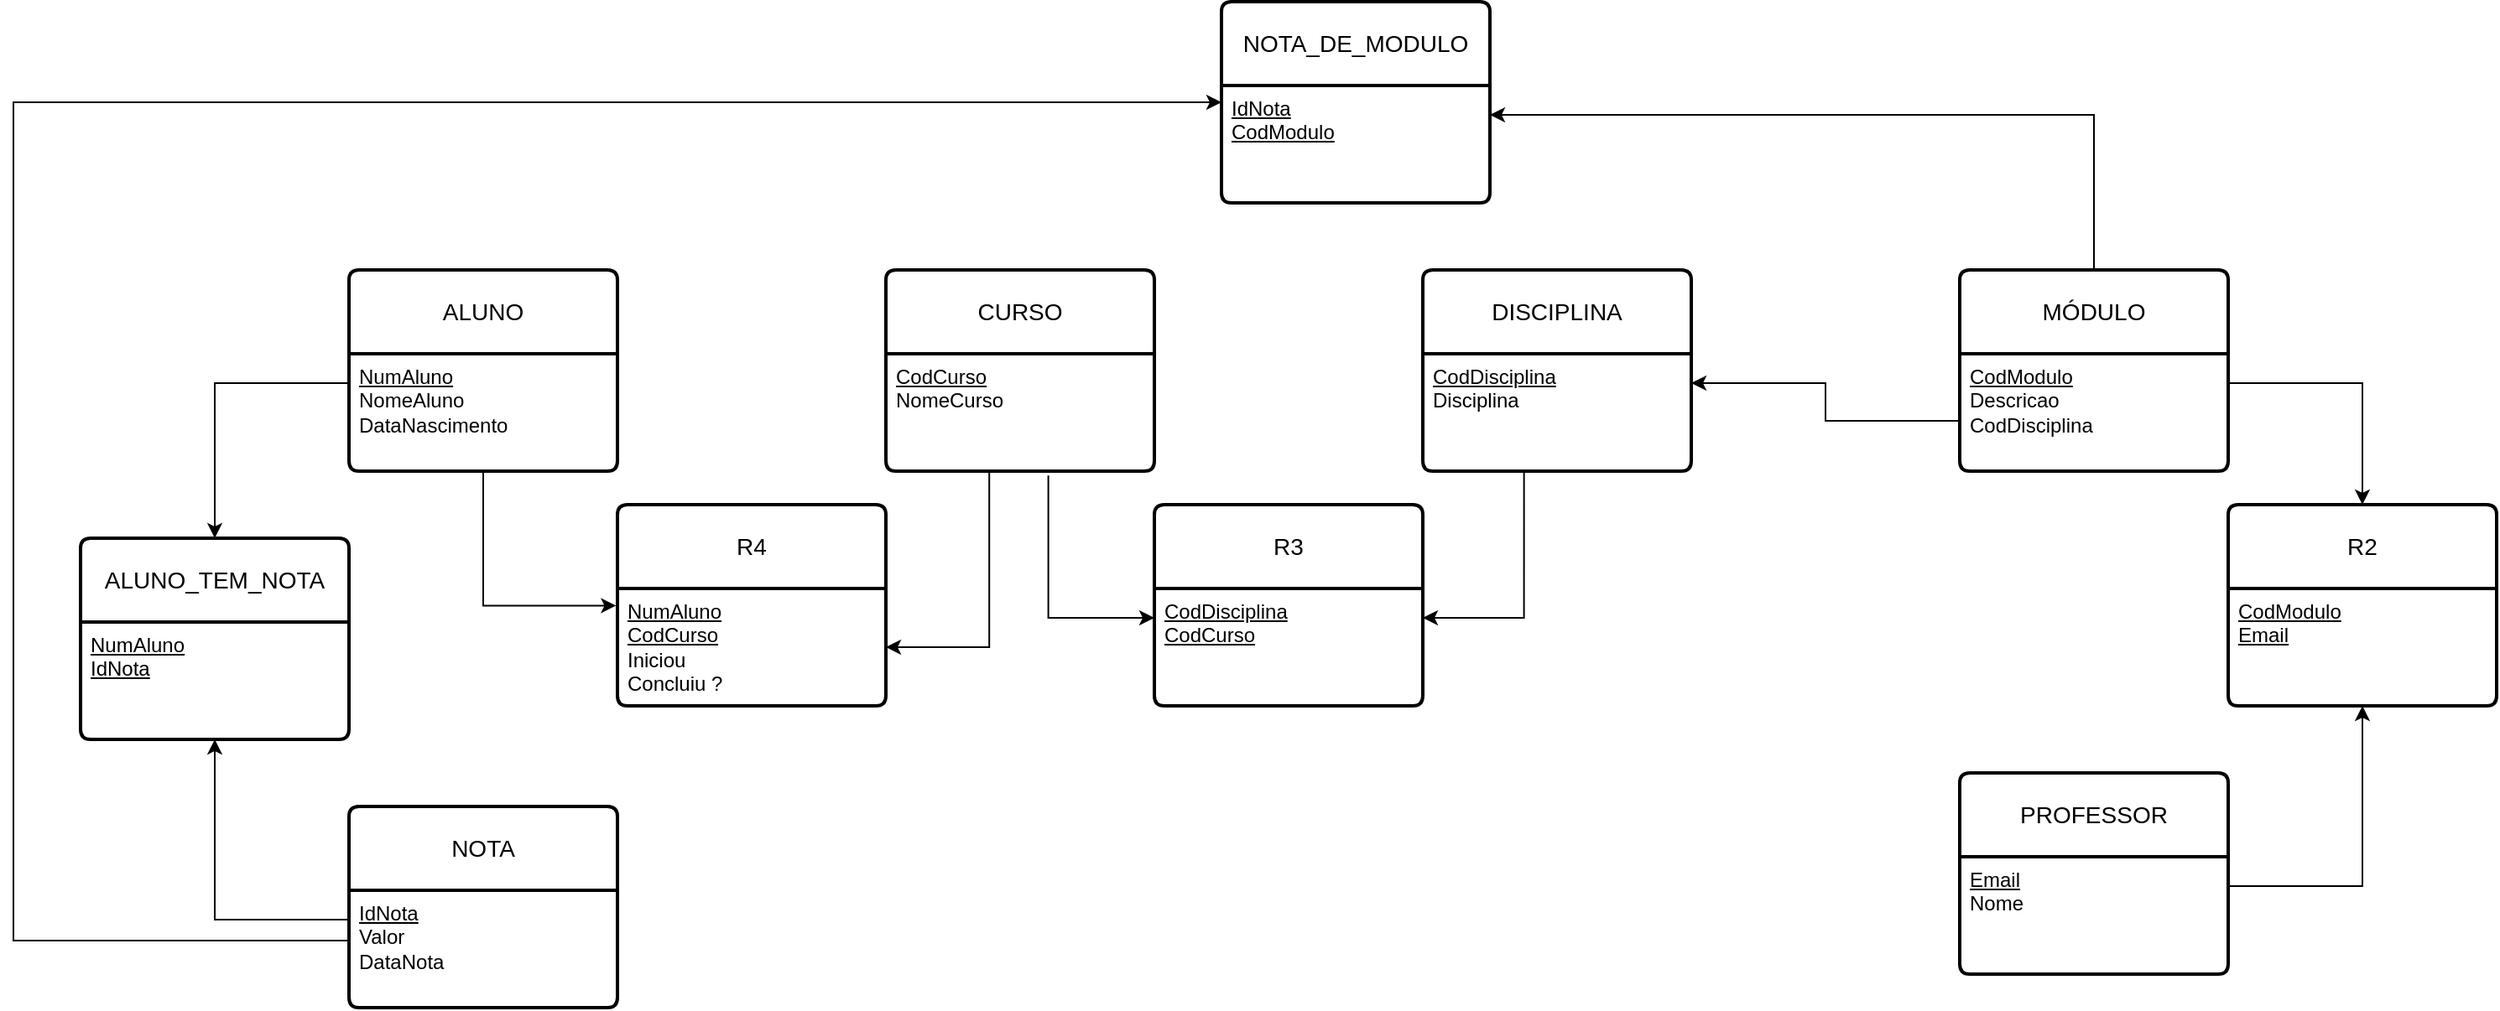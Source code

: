 <mxfile version="28.2.7">
  <diagram name="Página-1" id="mlwEB4e_-GYOSPZi37gQ">
    <mxGraphModel dx="2013" dy="1924" grid="1" gridSize="10" guides="1" tooltips="1" connect="1" arrows="1" fold="1" page="1" pageScale="1" pageWidth="827" pageHeight="1169" math="0" shadow="0">
      <root>
        <mxCell id="0" />
        <mxCell id="1" parent="0" />
        <mxCell id="cuhyfVlYK678dZtKNG9p-2" value="ALUNO" style="swimlane;childLayout=stackLayout;horizontal=1;startSize=50;horizontalStack=0;rounded=1;fontSize=14;fontStyle=0;strokeWidth=2;resizeParent=0;resizeLast=1;shadow=0;dashed=0;align=center;arcSize=4;whiteSpace=wrap;html=1;" parent="1" vertex="1">
          <mxGeometry x="-240" y="40" width="160" height="120" as="geometry" />
        </mxCell>
        <mxCell id="cuhyfVlYK678dZtKNG9p-3" value="&lt;u&gt;NumAluno&lt;/u&gt;&lt;div&gt;NomeAluno&lt;/div&gt;&lt;div&gt;DataNascimento&lt;/div&gt;" style="align=left;strokeColor=none;fillColor=none;spacingLeft=4;spacingRight=4;fontSize=12;verticalAlign=top;resizable=0;rotatable=0;part=1;html=1;whiteSpace=wrap;" parent="cuhyfVlYK678dZtKNG9p-2" vertex="1">
          <mxGeometry y="50" width="160" height="70" as="geometry" />
        </mxCell>
        <mxCell id="cuhyfVlYK678dZtKNG9p-4" value="CURSO" style="swimlane;childLayout=stackLayout;horizontal=1;startSize=50;horizontalStack=0;rounded=1;fontSize=14;fontStyle=0;strokeWidth=2;resizeParent=0;resizeLast=1;shadow=0;dashed=0;align=center;arcSize=4;whiteSpace=wrap;html=1;" parent="1" vertex="1">
          <mxGeometry x="80" y="40" width="160" height="120" as="geometry" />
        </mxCell>
        <mxCell id="cuhyfVlYK678dZtKNG9p-5" value="&lt;u&gt;CodCurso&lt;/u&gt;&lt;div&gt;NomeCurso&lt;/div&gt;&lt;div&gt;&lt;br&gt;&lt;/div&gt;" style="align=left;strokeColor=none;fillColor=none;spacingLeft=4;spacingRight=4;fontSize=12;verticalAlign=top;resizable=0;rotatable=0;part=1;html=1;whiteSpace=wrap;" parent="cuhyfVlYK678dZtKNG9p-4" vertex="1">
          <mxGeometry y="50" width="160" height="70" as="geometry" />
        </mxCell>
        <mxCell id="cuhyfVlYK678dZtKNG9p-6" value="DISCIPLINA" style="swimlane;childLayout=stackLayout;horizontal=1;startSize=50;horizontalStack=0;rounded=1;fontSize=14;fontStyle=0;strokeWidth=2;resizeParent=0;resizeLast=1;shadow=0;dashed=0;align=center;arcSize=4;whiteSpace=wrap;html=1;" parent="1" vertex="1">
          <mxGeometry x="400" y="40" width="160" height="120" as="geometry" />
        </mxCell>
        <mxCell id="cuhyfVlYK678dZtKNG9p-7" value="&lt;div&gt;&lt;u&gt;CodDisciplina&lt;/u&gt;&lt;/div&gt;&lt;div&gt;Disciplina&lt;/div&gt;" style="align=left;strokeColor=none;fillColor=none;spacingLeft=4;spacingRight=4;fontSize=12;verticalAlign=top;resizable=0;rotatable=0;part=1;html=1;whiteSpace=wrap;" parent="cuhyfVlYK678dZtKNG9p-6" vertex="1">
          <mxGeometry y="50" width="160" height="70" as="geometry" />
        </mxCell>
        <mxCell id="cuhyfVlYK678dZtKNG9p-98" style="edgeStyle=orthogonalEdgeStyle;rounded=0;orthogonalLoop=1;jettySize=auto;html=1;exitX=0.5;exitY=0;exitDx=0;exitDy=0;entryX=1;entryY=0.25;entryDx=0;entryDy=0;" parent="1" source="cuhyfVlYK678dZtKNG9p-8" target="cuhyfVlYK678dZtKNG9p-95" edge="1">
          <mxGeometry relative="1" as="geometry" />
        </mxCell>
        <mxCell id="cuhyfVlYK678dZtKNG9p-8" value="MÓDULO" style="swimlane;childLayout=stackLayout;horizontal=1;startSize=50;horizontalStack=0;rounded=1;fontSize=14;fontStyle=0;strokeWidth=2;resizeParent=0;resizeLast=1;shadow=0;dashed=0;align=center;arcSize=4;whiteSpace=wrap;html=1;" parent="1" vertex="1">
          <mxGeometry x="720" y="40" width="160" height="120" as="geometry" />
        </mxCell>
        <mxCell id="cuhyfVlYK678dZtKNG9p-9" value="&lt;u&gt;CodModulo&lt;/u&gt;&lt;div&gt;Descricao&lt;/div&gt;&lt;div&gt;CodDisciplina&lt;/div&gt;" style="align=left;strokeColor=none;fillColor=none;spacingLeft=4;spacingRight=4;fontSize=12;verticalAlign=top;resizable=0;rotatable=0;part=1;html=1;whiteSpace=wrap;" parent="cuhyfVlYK678dZtKNG9p-8" vertex="1">
          <mxGeometry y="50" width="160" height="70" as="geometry" />
        </mxCell>
        <mxCell id="cuhyfVlYK678dZtKNG9p-10" value="PROFESSOR" style="swimlane;childLayout=stackLayout;horizontal=1;startSize=50;horizontalStack=0;rounded=1;fontSize=14;fontStyle=0;strokeWidth=2;resizeParent=0;resizeLast=1;shadow=0;dashed=0;align=center;arcSize=4;whiteSpace=wrap;html=1;" parent="1" vertex="1">
          <mxGeometry x="720" y="340" width="160" height="120" as="geometry" />
        </mxCell>
        <mxCell id="cuhyfVlYK678dZtKNG9p-11" value="&lt;u&gt;Email&lt;/u&gt;&lt;div&gt;Nome&lt;/div&gt;" style="align=left;strokeColor=none;fillColor=none;spacingLeft=4;spacingRight=4;fontSize=12;verticalAlign=top;resizable=0;rotatable=0;part=1;html=1;whiteSpace=wrap;" parent="cuhyfVlYK678dZtKNG9p-10" vertex="1">
          <mxGeometry y="50" width="160" height="70" as="geometry" />
        </mxCell>
        <mxCell id="cuhyfVlYK678dZtKNG9p-12" value="NOTA" style="swimlane;childLayout=stackLayout;horizontal=1;startSize=50;horizontalStack=0;rounded=1;fontSize=14;fontStyle=0;strokeWidth=2;resizeParent=0;resizeLast=1;shadow=0;dashed=0;align=center;arcSize=4;whiteSpace=wrap;html=1;" parent="1" vertex="1">
          <mxGeometry x="-240" y="360" width="160" height="120" as="geometry" />
        </mxCell>
        <mxCell id="cuhyfVlYK678dZtKNG9p-13" value="&lt;div&gt;&lt;u&gt;IdNota&lt;/u&gt;&lt;/div&gt;Valor&lt;div&gt;DataNota&lt;/div&gt;" style="align=left;strokeColor=none;fillColor=none;spacingLeft=4;spacingRight=4;fontSize=12;verticalAlign=top;resizable=0;rotatable=0;part=1;html=1;whiteSpace=wrap;" parent="cuhyfVlYK678dZtKNG9p-12" vertex="1">
          <mxGeometry y="50" width="160" height="70" as="geometry" />
        </mxCell>
        <mxCell id="cuhyfVlYK678dZtKNG9p-74" style="edgeStyle=orthogonalEdgeStyle;rounded=0;orthogonalLoop=1;jettySize=auto;html=1;exitX=0;exitY=0.75;exitDx=0;exitDy=0;entryX=1;entryY=0.25;entryDx=0;entryDy=0;" parent="1" source="cuhyfVlYK678dZtKNG9p-8" target="cuhyfVlYK678dZtKNG9p-7" edge="1">
          <mxGeometry relative="1" as="geometry">
            <mxPoint x="720" y="265" as="targetPoint" />
          </mxGeometry>
        </mxCell>
        <mxCell id="cuhyfVlYK678dZtKNG9p-75" value="R2" style="swimlane;childLayout=stackLayout;horizontal=1;startSize=50;horizontalStack=0;rounded=1;fontSize=14;fontStyle=0;strokeWidth=2;resizeParent=0;resizeLast=1;shadow=0;dashed=0;align=center;arcSize=4;whiteSpace=wrap;html=1;" parent="1" vertex="1">
          <mxGeometry x="880" y="180" width="160" height="120" as="geometry" />
        </mxCell>
        <mxCell id="cuhyfVlYK678dZtKNG9p-76" value="&lt;u&gt;CodModulo&lt;/u&gt;&lt;div&gt;&lt;u&gt;Email&lt;/u&gt;&lt;/div&gt;" style="align=left;strokeColor=none;fillColor=none;spacingLeft=4;spacingRight=4;fontSize=12;verticalAlign=top;resizable=0;rotatable=0;part=1;html=1;whiteSpace=wrap;" parent="cuhyfVlYK678dZtKNG9p-75" vertex="1">
          <mxGeometry y="50" width="160" height="70" as="geometry" />
        </mxCell>
        <mxCell id="cuhyfVlYK678dZtKNG9p-77" style="edgeStyle=orthogonalEdgeStyle;rounded=0;orthogonalLoop=1;jettySize=auto;html=1;exitX=1;exitY=0.25;exitDx=0;exitDy=0;entryX=0.5;entryY=0;entryDx=0;entryDy=0;" parent="1" source="cuhyfVlYK678dZtKNG9p-9" target="cuhyfVlYK678dZtKNG9p-75" edge="1">
          <mxGeometry relative="1" as="geometry" />
        </mxCell>
        <mxCell id="cuhyfVlYK678dZtKNG9p-78" style="edgeStyle=orthogonalEdgeStyle;rounded=0;orthogonalLoop=1;jettySize=auto;html=1;exitX=1;exitY=0.25;exitDx=0;exitDy=0;entryX=0.5;entryY=1;entryDx=0;entryDy=0;" parent="1" source="cuhyfVlYK678dZtKNG9p-11" target="cuhyfVlYK678dZtKNG9p-76" edge="1">
          <mxGeometry relative="1" as="geometry" />
        </mxCell>
        <mxCell id="cuhyfVlYK678dZtKNG9p-79" value="R3" style="swimlane;childLayout=stackLayout;horizontal=1;startSize=50;horizontalStack=0;rounded=1;fontSize=14;fontStyle=0;strokeWidth=2;resizeParent=0;resizeLast=1;shadow=0;dashed=0;align=center;arcSize=4;whiteSpace=wrap;html=1;" parent="1" vertex="1">
          <mxGeometry x="240" y="180" width="160" height="120" as="geometry" />
        </mxCell>
        <mxCell id="cuhyfVlYK678dZtKNG9p-80" value="&lt;u&gt;CodDisciplina&lt;/u&gt;&lt;div&gt;&lt;u&gt;CodCurso&lt;/u&gt;&lt;u&gt;&lt;/u&gt;&lt;/div&gt;" style="align=left;strokeColor=none;fillColor=none;spacingLeft=4;spacingRight=4;fontSize=12;verticalAlign=top;resizable=0;rotatable=0;part=1;html=1;whiteSpace=wrap;" parent="cuhyfVlYK678dZtKNG9p-79" vertex="1">
          <mxGeometry y="50" width="160" height="70" as="geometry" />
        </mxCell>
        <mxCell id="cuhyfVlYK678dZtKNG9p-81" style="edgeStyle=orthogonalEdgeStyle;rounded=0;orthogonalLoop=1;jettySize=auto;html=1;exitX=0.377;exitY=0.987;exitDx=0;exitDy=0;entryX=1;entryY=0.25;entryDx=0;entryDy=0;exitPerimeter=0;" parent="1" source="cuhyfVlYK678dZtKNG9p-7" target="cuhyfVlYK678dZtKNG9p-80" edge="1">
          <mxGeometry relative="1" as="geometry" />
        </mxCell>
        <mxCell id="cuhyfVlYK678dZtKNG9p-82" style="edgeStyle=orthogonalEdgeStyle;rounded=0;orthogonalLoop=1;jettySize=auto;html=1;exitX=0.605;exitY=1.037;exitDx=0;exitDy=0;entryX=0;entryY=0.25;entryDx=0;entryDy=0;exitPerimeter=0;" parent="1" source="cuhyfVlYK678dZtKNG9p-5" target="cuhyfVlYK678dZtKNG9p-80" edge="1">
          <mxGeometry relative="1" as="geometry" />
        </mxCell>
        <mxCell id="cuhyfVlYK678dZtKNG9p-83" value="R4" style="swimlane;childLayout=stackLayout;horizontal=1;startSize=50;horizontalStack=0;rounded=1;fontSize=14;fontStyle=0;strokeWidth=2;resizeParent=0;resizeLast=1;shadow=0;dashed=0;align=center;arcSize=4;whiteSpace=wrap;html=1;" parent="1" vertex="1">
          <mxGeometry x="-80" y="180" width="160" height="120" as="geometry" />
        </mxCell>
        <mxCell id="cuhyfVlYK678dZtKNG9p-84" value="&lt;u&gt;NumAluno&lt;/u&gt;&lt;div&gt;&lt;u&gt;CodCurso&lt;/u&gt;&lt;u&gt;&lt;/u&gt;&lt;/div&gt;&lt;div&gt;Iniciou&lt;/div&gt;&lt;div&gt;Concluiu ?&lt;/div&gt;" style="align=left;strokeColor=none;fillColor=none;spacingLeft=4;spacingRight=4;fontSize=12;verticalAlign=top;resizable=0;rotatable=0;part=1;html=1;whiteSpace=wrap;" parent="cuhyfVlYK678dZtKNG9p-83" vertex="1">
          <mxGeometry y="50" width="160" height="70" as="geometry" />
        </mxCell>
        <mxCell id="cuhyfVlYK678dZtKNG9p-85" style="edgeStyle=orthogonalEdgeStyle;rounded=0;orthogonalLoop=1;jettySize=auto;html=1;exitX=0.5;exitY=1;exitDx=0;exitDy=0;entryX=-0.005;entryY=0.146;entryDx=0;entryDy=0;entryPerimeter=0;" parent="1" source="cuhyfVlYK678dZtKNG9p-3" target="cuhyfVlYK678dZtKNG9p-84" edge="1">
          <mxGeometry relative="1" as="geometry" />
        </mxCell>
        <mxCell id="cuhyfVlYK678dZtKNG9p-86" style="edgeStyle=orthogonalEdgeStyle;rounded=0;orthogonalLoop=1;jettySize=auto;html=1;exitX=0.385;exitY=1.003;exitDx=0;exitDy=0;entryX=1;entryY=0.5;entryDx=0;entryDy=0;exitPerimeter=0;" parent="1" source="cuhyfVlYK678dZtKNG9p-5" target="cuhyfVlYK678dZtKNG9p-84" edge="1">
          <mxGeometry relative="1" as="geometry" />
        </mxCell>
        <mxCell id="cuhyfVlYK678dZtKNG9p-90" value="ALUNO_TEM_NOTA" style="swimlane;childLayout=stackLayout;horizontal=1;startSize=50;horizontalStack=0;rounded=1;fontSize=14;fontStyle=0;strokeWidth=2;resizeParent=0;resizeLast=1;shadow=0;dashed=0;align=center;arcSize=4;whiteSpace=wrap;html=1;" parent="1" vertex="1">
          <mxGeometry x="-400" y="200" width="160" height="120" as="geometry" />
        </mxCell>
        <mxCell id="cuhyfVlYK678dZtKNG9p-91" value="&lt;u&gt;NumAluno&lt;/u&gt;&lt;div&gt;&lt;u&gt;IdNota&lt;/u&gt;&lt;/div&gt;" style="align=left;strokeColor=none;fillColor=none;spacingLeft=4;spacingRight=4;fontSize=12;verticalAlign=top;resizable=0;rotatable=0;part=1;html=1;whiteSpace=wrap;" parent="cuhyfVlYK678dZtKNG9p-90" vertex="1">
          <mxGeometry y="50" width="160" height="70" as="geometry" />
        </mxCell>
        <mxCell id="cuhyfVlYK678dZtKNG9p-92" style="edgeStyle=orthogonalEdgeStyle;rounded=0;orthogonalLoop=1;jettySize=auto;html=1;exitX=0;exitY=0.25;exitDx=0;exitDy=0;entryX=0.5;entryY=1;entryDx=0;entryDy=0;" parent="1" source="cuhyfVlYK678dZtKNG9p-13" target="cuhyfVlYK678dZtKNG9p-91" edge="1">
          <mxGeometry relative="1" as="geometry" />
        </mxCell>
        <mxCell id="cuhyfVlYK678dZtKNG9p-93" style="edgeStyle=orthogonalEdgeStyle;rounded=0;orthogonalLoop=1;jettySize=auto;html=1;exitX=0;exitY=0.25;exitDx=0;exitDy=0;entryX=0.5;entryY=0;entryDx=0;entryDy=0;" parent="1" source="cuhyfVlYK678dZtKNG9p-3" target="cuhyfVlYK678dZtKNG9p-90" edge="1">
          <mxGeometry relative="1" as="geometry" />
        </mxCell>
        <mxCell id="cuhyfVlYK678dZtKNG9p-94" value="NOTA_DE_MODULO" style="swimlane;childLayout=stackLayout;horizontal=1;startSize=50;horizontalStack=0;rounded=1;fontSize=14;fontStyle=0;strokeWidth=2;resizeParent=0;resizeLast=1;shadow=0;dashed=0;align=center;arcSize=4;whiteSpace=wrap;html=1;" parent="1" vertex="1">
          <mxGeometry x="280" y="-120" width="160" height="120" as="geometry" />
        </mxCell>
        <mxCell id="cuhyfVlYK678dZtKNG9p-95" value="&lt;u&gt;IdNota&lt;/u&gt;&lt;div&gt;&lt;u&gt;CodModulo&lt;/u&gt;&lt;/div&gt;" style="align=left;strokeColor=none;fillColor=none;spacingLeft=4;spacingRight=4;fontSize=12;verticalAlign=top;resizable=0;rotatable=0;part=1;html=1;whiteSpace=wrap;" parent="cuhyfVlYK678dZtKNG9p-94" vertex="1">
          <mxGeometry y="50" width="160" height="70" as="geometry" />
        </mxCell>
        <mxCell id="cuhyfVlYK678dZtKNG9p-97" style="edgeStyle=orthogonalEdgeStyle;rounded=0;orthogonalLoop=1;jettySize=auto;html=1;exitX=0;exitY=0.75;exitDx=0;exitDy=0;" parent="1" source="cuhyfVlYK678dZtKNG9p-12" edge="1">
          <mxGeometry relative="1" as="geometry">
            <mxPoint x="280" y="-60" as="targetPoint" />
            <Array as="points">
              <mxPoint x="-240" y="440" />
              <mxPoint x="-440" y="440" />
              <mxPoint x="-440" y="-60" />
              <mxPoint x="277" y="-60" />
            </Array>
          </mxGeometry>
        </mxCell>
      </root>
    </mxGraphModel>
  </diagram>
</mxfile>
